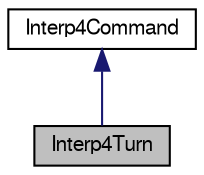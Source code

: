 digraph "Interp4Turn"
{
  edge [fontname="FreeSans",fontsize="10",labelfontname="FreeSans",labelfontsize="10"];
  node [fontname="FreeSans",fontsize="10",shape=record];
  Node1 [label="Interp4Turn",height=0.2,width=0.4,color="black", fillcolor="grey75", style="filled", fontcolor="black"];
  Node2 -> Node1 [dir="back",color="midnightblue",fontsize="10",style="solid",fontname="FreeSans"];
  Node2 [label="Interp4Command",height=0.2,width=0.4,color="black", fillcolor="white", style="filled",URL="$class_interp4_command.html",tooltip="Modeluje abstrakcyjne polecenie dla robota mobilnego. "];
}

